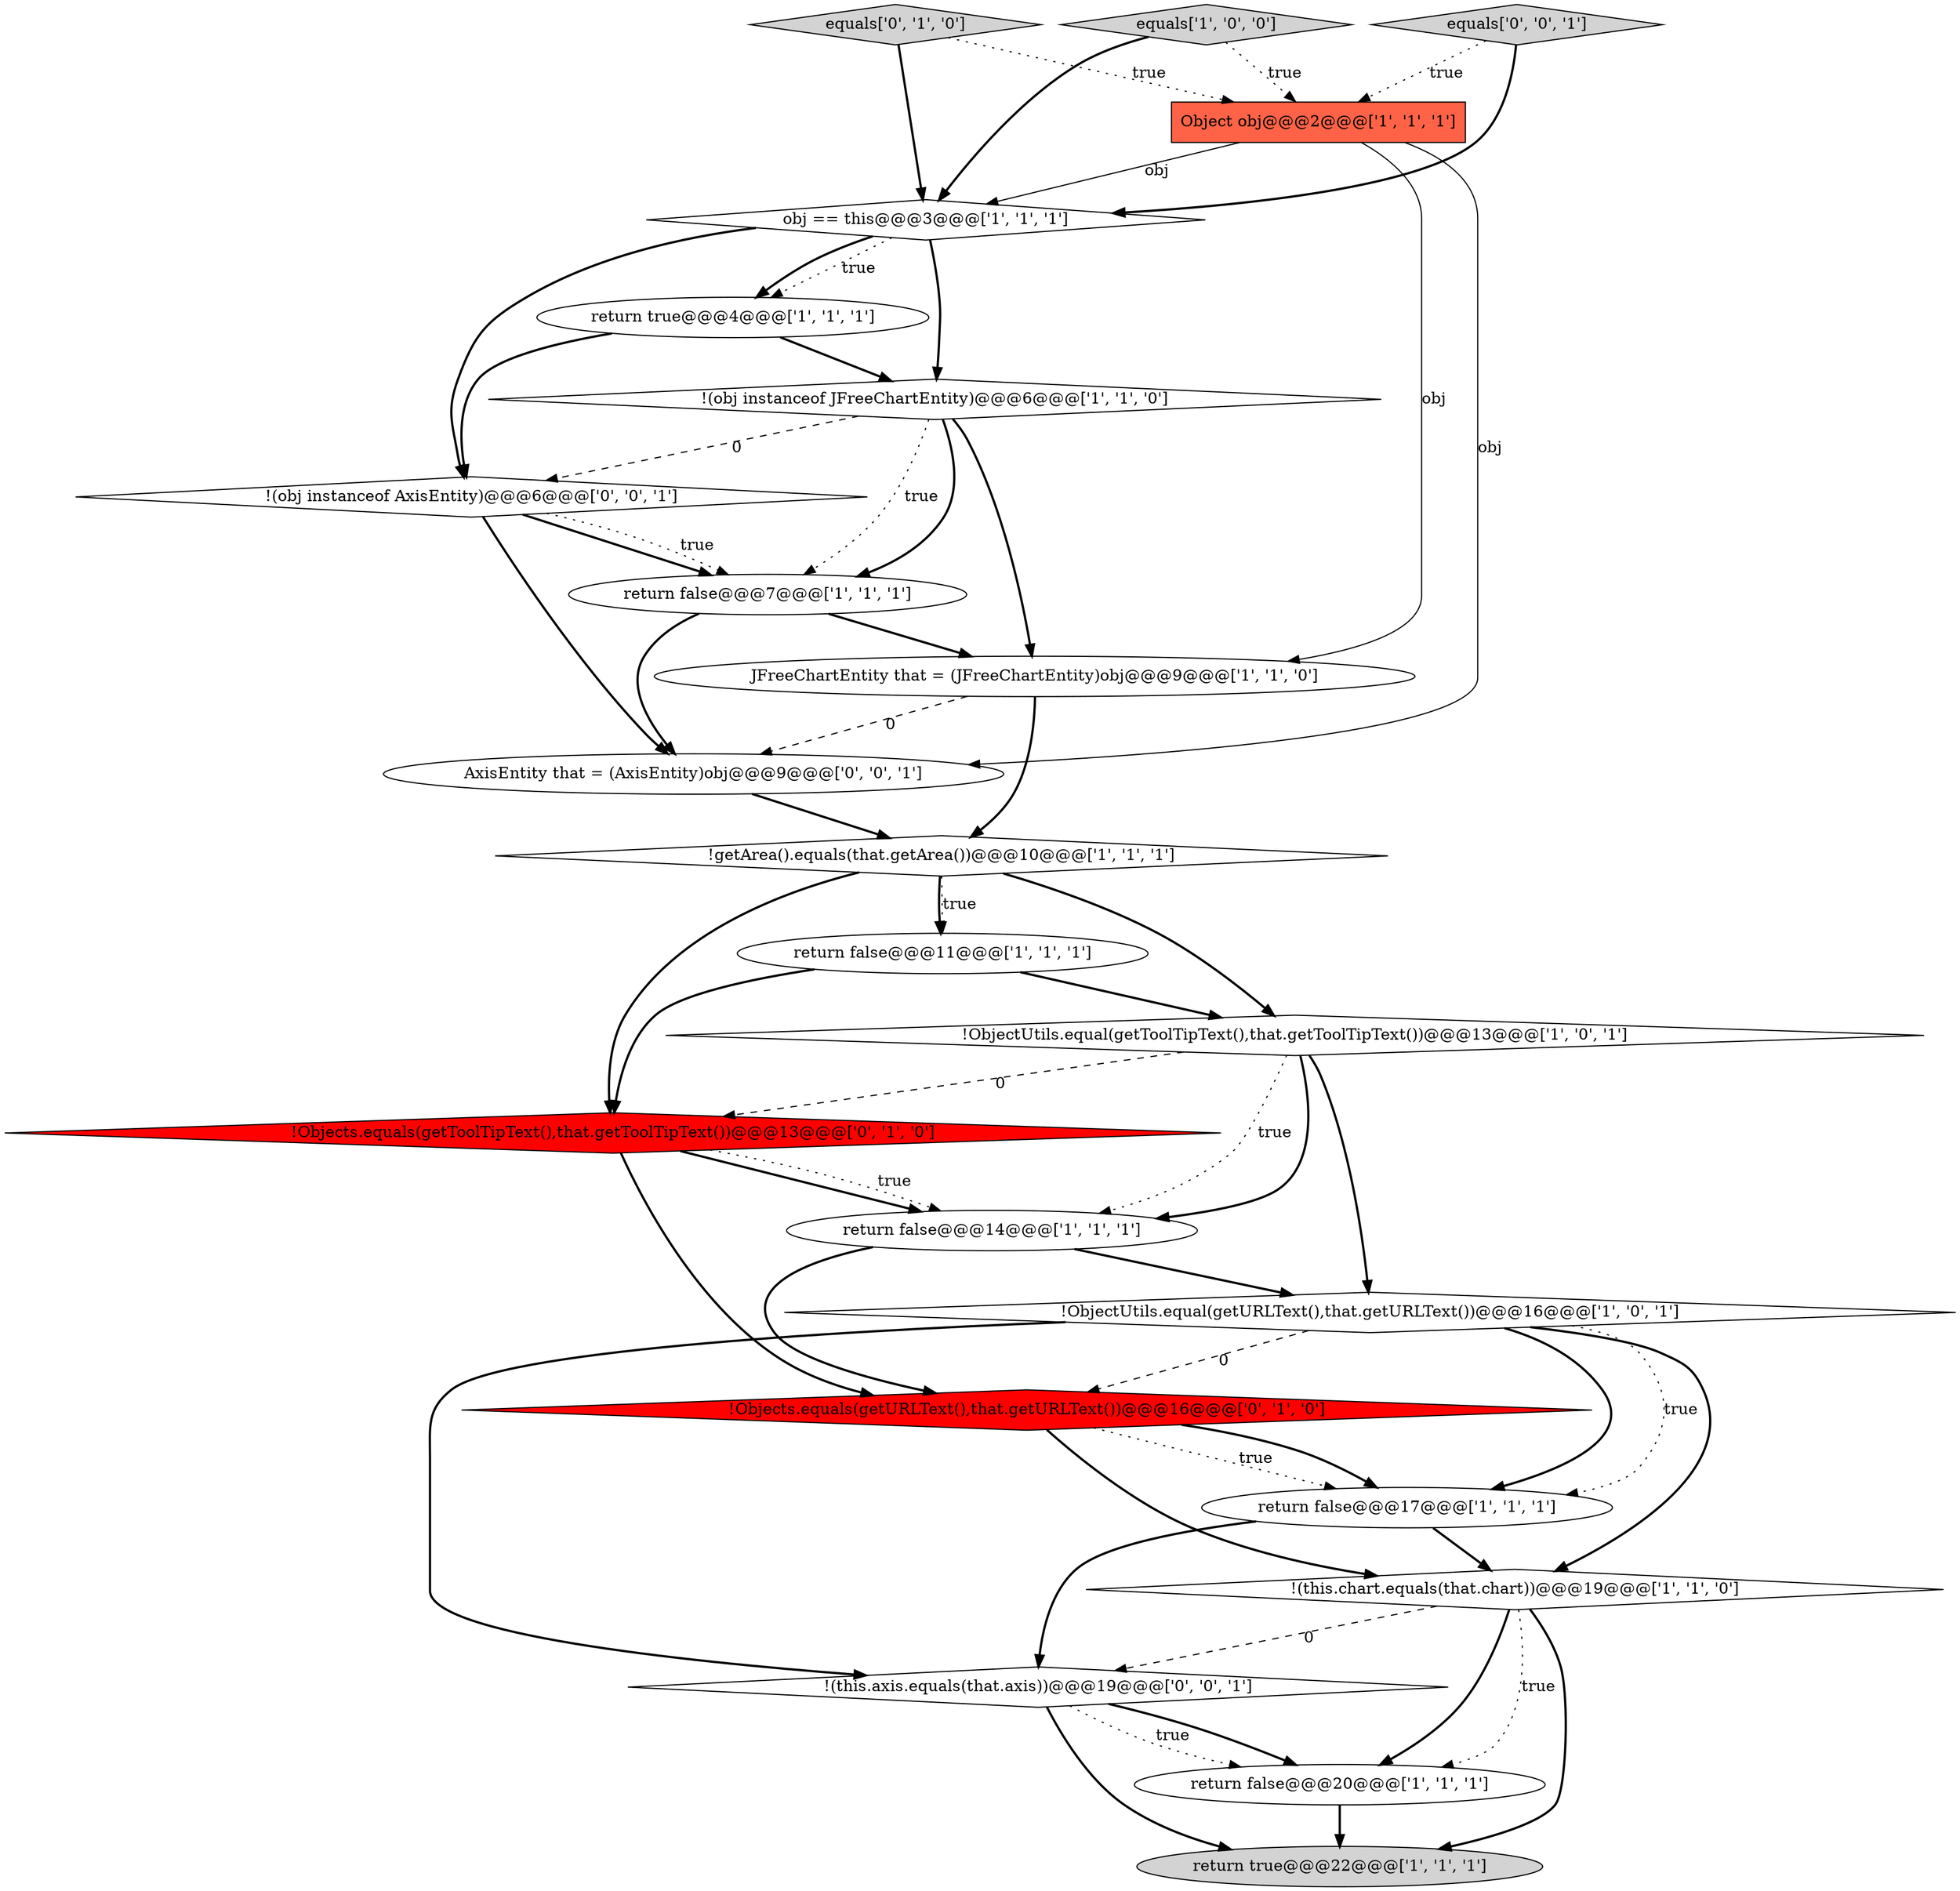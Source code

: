 digraph {
4 [style = filled, label = "obj == this@@@3@@@['1', '1', '1']", fillcolor = white, shape = diamond image = "AAA0AAABBB1BBB"];
9 [style = filled, label = "return false@@@20@@@['1', '1', '1']", fillcolor = white, shape = ellipse image = "AAA0AAABBB1BBB"];
19 [style = filled, label = "!(obj instanceof AxisEntity)@@@6@@@['0', '0', '1']", fillcolor = white, shape = diamond image = "AAA0AAABBB3BBB"];
1 [style = filled, label = "return true@@@4@@@['1', '1', '1']", fillcolor = white, shape = ellipse image = "AAA0AAABBB1BBB"];
21 [style = filled, label = "!(this.axis.equals(that.axis))@@@19@@@['0', '0', '1']", fillcolor = white, shape = diamond image = "AAA0AAABBB3BBB"];
10 [style = filled, label = "return false@@@14@@@['1', '1', '1']", fillcolor = white, shape = ellipse image = "AAA0AAABBB1BBB"];
0 [style = filled, label = "!getArea().equals(that.getArea())@@@10@@@['1', '1', '1']", fillcolor = white, shape = diamond image = "AAA0AAABBB1BBB"];
18 [style = filled, label = "!Objects.equals(getURLText(),that.getURLText())@@@16@@@['0', '1', '0']", fillcolor = red, shape = diamond image = "AAA1AAABBB2BBB"];
17 [style = filled, label = "equals['0', '1', '0']", fillcolor = lightgray, shape = diamond image = "AAA0AAABBB2BBB"];
12 [style = filled, label = "JFreeChartEntity that = (JFreeChartEntity)obj@@@9@@@['1', '1', '0']", fillcolor = white, shape = ellipse image = "AAA0AAABBB1BBB"];
22 [style = filled, label = "AxisEntity that = (AxisEntity)obj@@@9@@@['0', '0', '1']", fillcolor = white, shape = ellipse image = "AAA0AAABBB3BBB"];
16 [style = filled, label = "!Objects.equals(getToolTipText(),that.getToolTipText())@@@13@@@['0', '1', '0']", fillcolor = red, shape = diamond image = "AAA1AAABBB2BBB"];
13 [style = filled, label = "equals['1', '0', '0']", fillcolor = lightgray, shape = diamond image = "AAA0AAABBB1BBB"];
6 [style = filled, label = "!(this.chart.equals(that.chart))@@@19@@@['1', '1', '0']", fillcolor = white, shape = diamond image = "AAA0AAABBB1BBB"];
5 [style = filled, label = "return false@@@7@@@['1', '1', '1']", fillcolor = white, shape = ellipse image = "AAA0AAABBB1BBB"];
7 [style = filled, label = "return false@@@11@@@['1', '1', '1']", fillcolor = white, shape = ellipse image = "AAA0AAABBB1BBB"];
11 [style = filled, label = "return true@@@22@@@['1', '1', '1']", fillcolor = lightgray, shape = ellipse image = "AAA0AAABBB1BBB"];
14 [style = filled, label = "Object obj@@@2@@@['1', '1', '1']", fillcolor = tomato, shape = box image = "AAA0AAABBB1BBB"];
2 [style = filled, label = "!ObjectUtils.equal(getURLText(),that.getURLText())@@@16@@@['1', '0', '1']", fillcolor = white, shape = diamond image = "AAA0AAABBB1BBB"];
3 [style = filled, label = "return false@@@17@@@['1', '1', '1']", fillcolor = white, shape = ellipse image = "AAA0AAABBB1BBB"];
15 [style = filled, label = "!(obj instanceof JFreeChartEntity)@@@6@@@['1', '1', '0']", fillcolor = white, shape = diamond image = "AAA0AAABBB1BBB"];
20 [style = filled, label = "equals['0', '0', '1']", fillcolor = lightgray, shape = diamond image = "AAA0AAABBB3BBB"];
8 [style = filled, label = "!ObjectUtils.equal(getToolTipText(),that.getToolTipText())@@@13@@@['1', '0', '1']", fillcolor = white, shape = diamond image = "AAA0AAABBB1BBB"];
2->3 [style = dotted, label="true"];
15->5 [style = dotted, label="true"];
6->21 [style = dashed, label="0"];
10->18 [style = bold, label=""];
8->10 [style = bold, label=""];
0->16 [style = bold, label=""];
18->3 [style = bold, label=""];
8->16 [style = dashed, label="0"];
16->18 [style = bold, label=""];
9->11 [style = bold, label=""];
14->12 [style = solid, label="obj"];
4->1 [style = dotted, label="true"];
16->10 [style = bold, label=""];
2->6 [style = bold, label=""];
1->15 [style = bold, label=""];
2->3 [style = bold, label=""];
4->15 [style = bold, label=""];
4->19 [style = bold, label=""];
20->14 [style = dotted, label="true"];
14->4 [style = solid, label="obj"];
17->14 [style = dotted, label="true"];
3->6 [style = bold, label=""];
15->19 [style = dashed, label="0"];
8->10 [style = dotted, label="true"];
7->8 [style = bold, label=""];
12->0 [style = bold, label=""];
16->10 [style = dotted, label="true"];
15->5 [style = bold, label=""];
20->4 [style = bold, label=""];
0->7 [style = bold, label=""];
19->5 [style = bold, label=""];
14->22 [style = solid, label="obj"];
21->9 [style = bold, label=""];
21->9 [style = dotted, label="true"];
22->0 [style = bold, label=""];
8->2 [style = bold, label=""];
6->9 [style = dotted, label="true"];
5->12 [style = bold, label=""];
18->6 [style = bold, label=""];
2->21 [style = bold, label=""];
21->11 [style = bold, label=""];
6->11 [style = bold, label=""];
18->3 [style = dotted, label="true"];
7->16 [style = bold, label=""];
12->22 [style = dashed, label="0"];
0->8 [style = bold, label=""];
2->18 [style = dashed, label="0"];
19->5 [style = dotted, label="true"];
3->21 [style = bold, label=""];
10->2 [style = bold, label=""];
4->1 [style = bold, label=""];
15->12 [style = bold, label=""];
6->9 [style = bold, label=""];
1->19 [style = bold, label=""];
13->14 [style = dotted, label="true"];
5->22 [style = bold, label=""];
19->22 [style = bold, label=""];
17->4 [style = bold, label=""];
0->7 [style = dotted, label="true"];
13->4 [style = bold, label=""];
}
